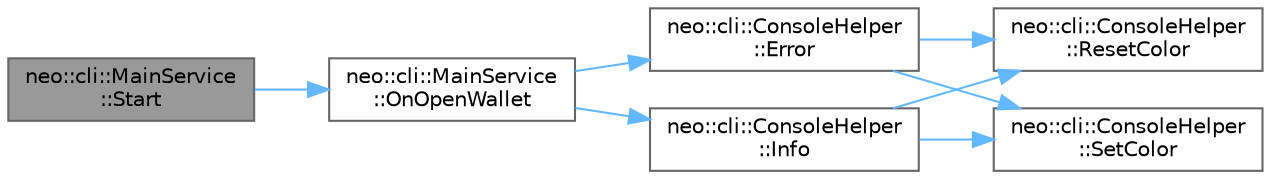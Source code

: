 digraph "neo::cli::MainService::Start"
{
 // LATEX_PDF_SIZE
  bgcolor="transparent";
  edge [fontname=Helvetica,fontsize=10,labelfontname=Helvetica,labelfontsize=10];
  node [fontname=Helvetica,fontsize=10,shape=box,height=0.2,width=0.4];
  rankdir="LR";
  Node1 [id="Node000001",label="neo::cli::MainService\l::Start",height=0.2,width=0.4,color="gray40", fillcolor="grey60", style="filled", fontcolor="black",tooltip="Starts the service with the specified options."];
  Node1 -> Node2 [id="edge1_Node000001_Node000002",color="steelblue1",style="solid",tooltip=" "];
  Node2 [id="Node000002",label="neo::cli::MainService\l::OnOpenWallet",height=0.2,width=0.4,color="grey40", fillcolor="white", style="filled",URL="$classneo_1_1cli_1_1_main_service.html#aab25aa43c59976bb4227ab9e9a29450c",tooltip=" "];
  Node2 -> Node3 [id="edge2_Node000002_Node000003",color="steelblue1",style="solid",tooltip=" "];
  Node3 [id="Node000003",label="neo::cli::ConsoleHelper\l::Error",height=0.2,width=0.4,color="grey40", fillcolor="white", style="filled",URL="$classneo_1_1cli_1_1_console_helper.html#ac3ec7b1362555499592739354105f6f1",tooltip="Print an error message."];
  Node3 -> Node4 [id="edge3_Node000003_Node000004",color="steelblue1",style="solid",tooltip=" "];
  Node4 [id="Node000004",label="neo::cli::ConsoleHelper\l::ResetColor",height=0.2,width=0.4,color="grey40", fillcolor="white", style="filled",URL="$classneo_1_1cli_1_1_console_helper.html#aa19a32aa086b8165b918589106658595",tooltip="Reset console text color to default."];
  Node3 -> Node5 [id="edge4_Node000003_Node000005",color="steelblue1",style="solid",tooltip=" "];
  Node5 [id="Node000005",label="neo::cli::ConsoleHelper\l::SetColor",height=0.2,width=0.4,color="grey40", fillcolor="white", style="filled",URL="$classneo_1_1cli_1_1_console_helper.html#ad263bec77ecce8013dddb817efef151f",tooltip="Set console text color."];
  Node2 -> Node6 [id="edge5_Node000002_Node000006",color="steelblue1",style="solid",tooltip=" "];
  Node6 [id="Node000006",label="neo::cli::ConsoleHelper\l::Info",height=0.2,width=0.4,color="grey40", fillcolor="white", style="filled",URL="$classneo_1_1cli_1_1_console_helper.html#a6d48e1c45f338bd842bf7fa6bf00b0d9",tooltip="Print an informational message."];
  Node6 -> Node4 [id="edge6_Node000006_Node000004",color="steelblue1",style="solid",tooltip=" "];
  Node6 -> Node5 [id="edge7_Node000006_Node000005",color="steelblue1",style="solid",tooltip=" "];
}
